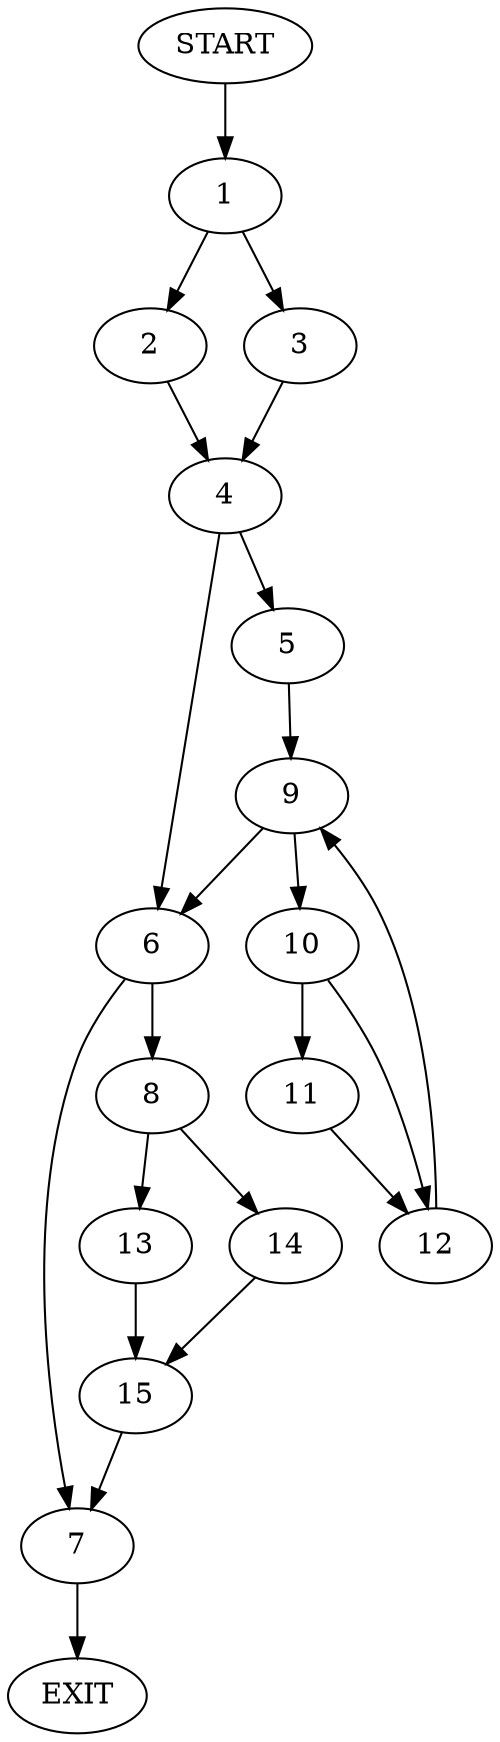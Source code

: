 digraph {
0 [label="START"]
16 [label="EXIT"]
0 -> 1
1 -> 2
1 -> 3
3 -> 4
2 -> 4
4 -> 5
4 -> 6
6 -> 7
6 -> 8
5 -> 9
9 -> 6
9 -> 10
10 -> 11
10 -> 12
11 -> 12
12 -> 9
8 -> 13
8 -> 14
7 -> 16
14 -> 15
13 -> 15
15 -> 7
}
